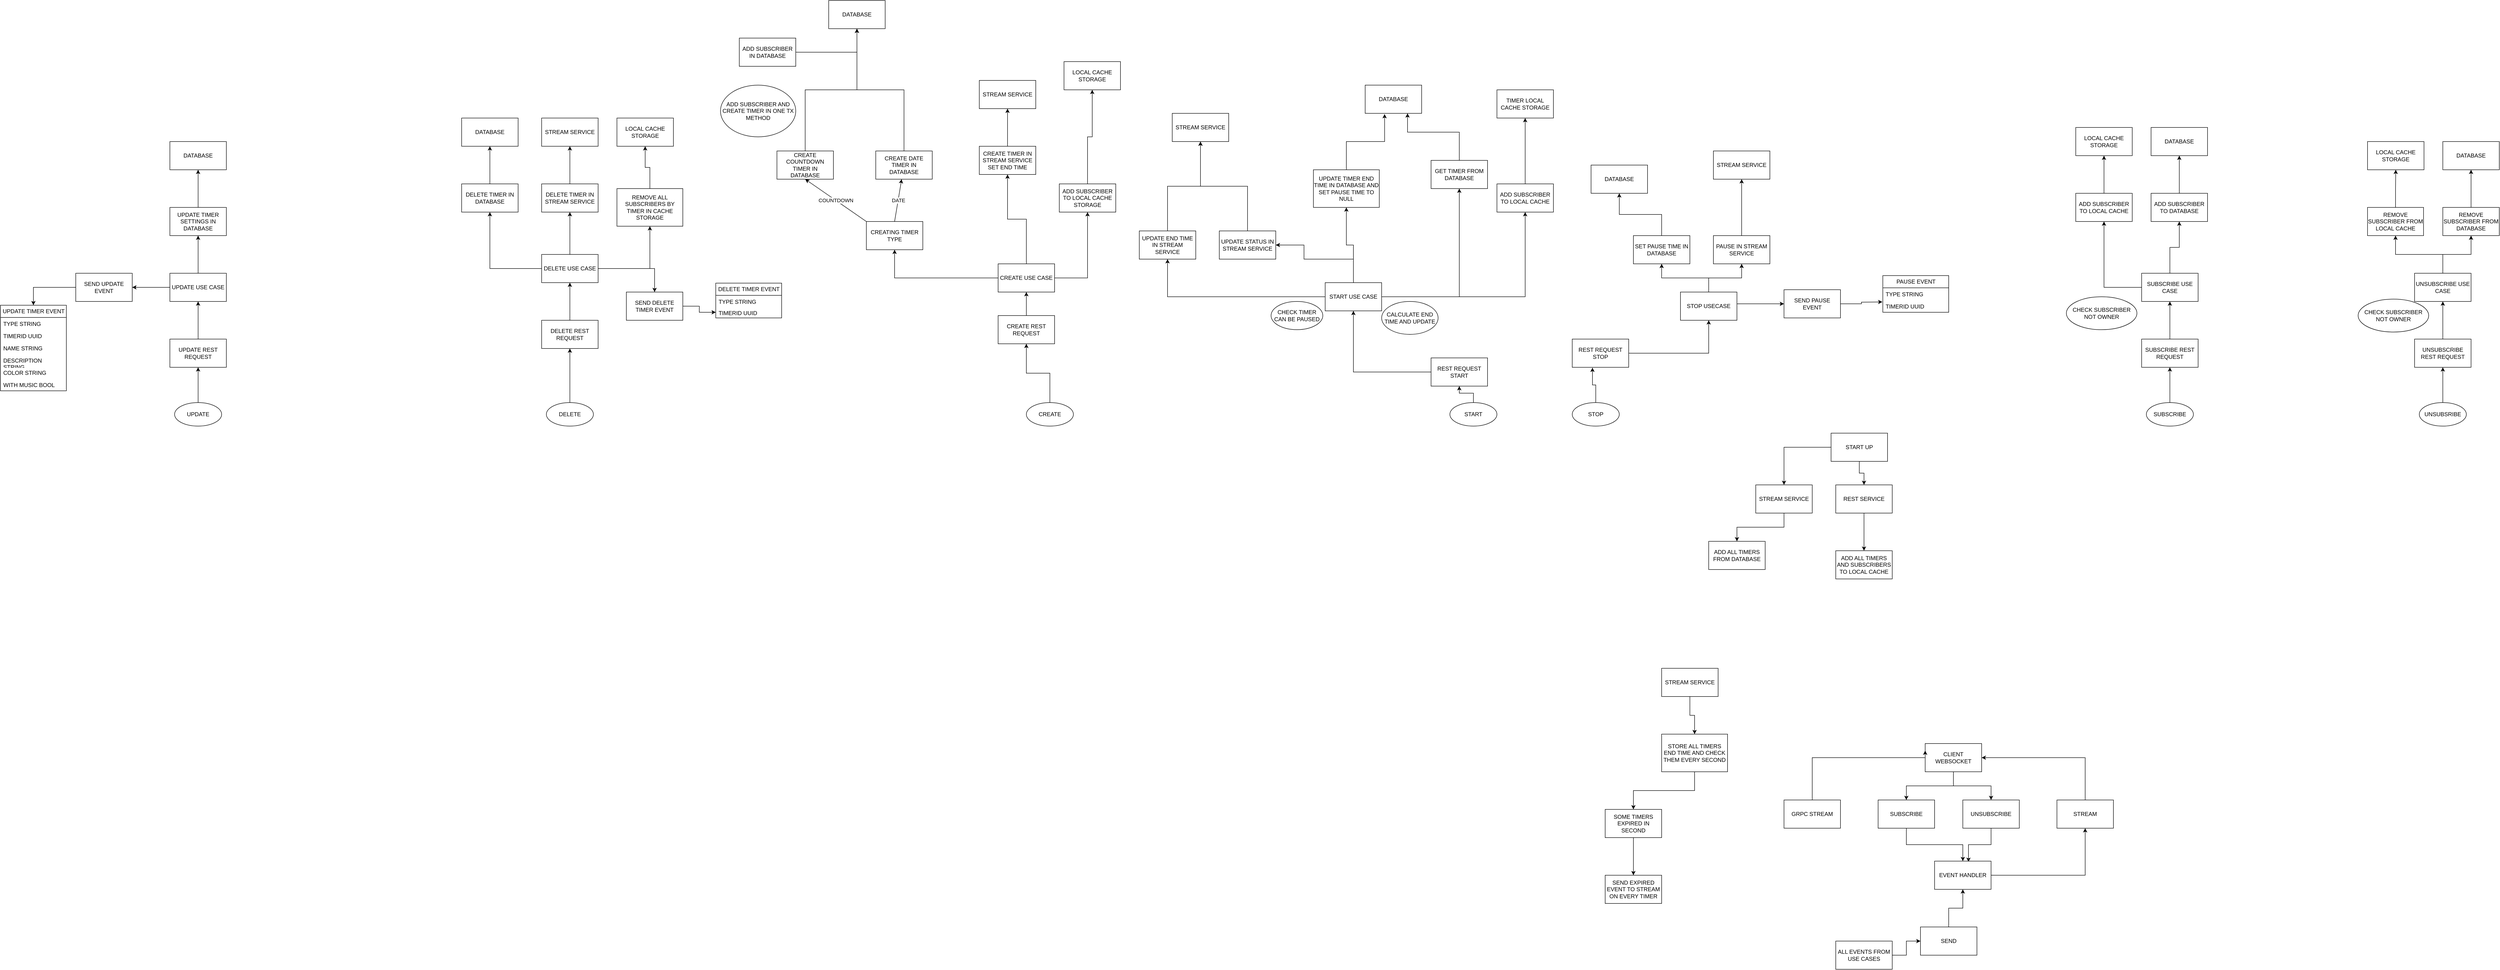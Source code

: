 <mxfile version="20.3.0" type="device"><diagram id="aRFTV20OToox115aay2d" name="Page-1"><mxGraphModel dx="4784" dy="1976" grid="1" gridSize="10" guides="1" tooltips="1" connect="1" arrows="1" fold="1" page="1" pageScale="1" pageWidth="850" pageHeight="1100" math="0" shadow="0"><root><mxCell id="0"/><mxCell id="1" parent="0"/><mxCell id="VEh9pssFHTOoGy8G_VB3-11" style="edgeStyle=orthogonalEdgeStyle;rounded=0;orthogonalLoop=1;jettySize=auto;html=1;entryX=0.358;entryY=1.013;entryDx=0;entryDy=0;entryPerimeter=0;" parent="1" source="VEh9pssFHTOoGy8G_VB3-3" target="VEh9pssFHTOoGy8G_VB3-9" edge="1"><mxGeometry relative="1" as="geometry"/></mxCell><mxCell id="VEh9pssFHTOoGy8G_VB3-3" value="STOP" style="ellipse;whiteSpace=wrap;html=1;" parent="1" vertex="1"><mxGeometry x="40" y="185" width="100" height="50" as="geometry"/></mxCell><mxCell id="VEh9pssFHTOoGy8G_VB3-20" value="" style="edgeStyle=orthogonalEdgeStyle;rounded=0;orthogonalLoop=1;jettySize=auto;html=1;" parent="1" source="VEh9pssFHTOoGy8G_VB3-5" target="VEh9pssFHTOoGy8G_VB3-19" edge="1"><mxGeometry relative="1" as="geometry"/></mxCell><mxCell id="VEh9pssFHTOoGy8G_VB3-5" value="START" style="ellipse;whiteSpace=wrap;html=1;" parent="1" vertex="1"><mxGeometry x="-220" y="185" width="100" height="50" as="geometry"/></mxCell><mxCell id="VEh9pssFHTOoGy8G_VB3-49" value="" style="edgeStyle=orthogonalEdgeStyle;rounded=0;orthogonalLoop=1;jettySize=auto;html=1;" parent="1" source="VEh9pssFHTOoGy8G_VB3-6" target="VEh9pssFHTOoGy8G_VB3-48" edge="1"><mxGeometry relative="1" as="geometry"/></mxCell><mxCell id="VEh9pssFHTOoGy8G_VB3-6" value="CREATE" style="ellipse;whiteSpace=wrap;html=1;" parent="1" vertex="1"><mxGeometry x="-1120" y="185" width="100" height="50" as="geometry"/></mxCell><mxCell id="VEh9pssFHTOoGy8G_VB3-74" value="" style="edgeStyle=orthogonalEdgeStyle;rounded=0;orthogonalLoop=1;jettySize=auto;html=1;" parent="1" source="VEh9pssFHTOoGy8G_VB3-7" target="VEh9pssFHTOoGy8G_VB3-73" edge="1"><mxGeometry relative="1" as="geometry"/></mxCell><mxCell id="VEh9pssFHTOoGy8G_VB3-7" value="DELETE" style="ellipse;whiteSpace=wrap;html=1;" parent="1" vertex="1"><mxGeometry x="-2140" y="185" width="100" height="50" as="geometry"/></mxCell><mxCell id="VEh9pssFHTOoGy8G_VB3-105" value="" style="edgeStyle=orthogonalEdgeStyle;rounded=0;orthogonalLoop=1;jettySize=auto;html=1;" parent="1" source="VEh9pssFHTOoGy8G_VB3-8" target="VEh9pssFHTOoGy8G_VB3-104" edge="1"><mxGeometry relative="1" as="geometry"/></mxCell><mxCell id="VEh9pssFHTOoGy8G_VB3-8" value="UPDATE" style="ellipse;whiteSpace=wrap;html=1;" parent="1" vertex="1"><mxGeometry x="-2930" y="185" width="100" height="50" as="geometry"/></mxCell><mxCell id="VEh9pssFHTOoGy8G_VB3-13" style="edgeStyle=orthogonalEdgeStyle;rounded=0;orthogonalLoop=1;jettySize=auto;html=1;" parent="1" source="VEh9pssFHTOoGy8G_VB3-9" target="VEh9pssFHTOoGy8G_VB3-12" edge="1"><mxGeometry relative="1" as="geometry"/></mxCell><mxCell id="VEh9pssFHTOoGy8G_VB3-9" value="REST REQUEST STOP" style="rounded=0;whiteSpace=wrap;html=1;" parent="1" vertex="1"><mxGeometry x="40" y="50" width="120" height="60" as="geometry"/></mxCell><mxCell id="VEh9pssFHTOoGy8G_VB3-16" value="" style="edgeStyle=orthogonalEdgeStyle;rounded=0;orthogonalLoop=1;jettySize=auto;html=1;" parent="1" source="VEh9pssFHTOoGy8G_VB3-12" target="VEh9pssFHTOoGy8G_VB3-15" edge="1"><mxGeometry relative="1" as="geometry"/></mxCell><mxCell id="VEh9pssFHTOoGy8G_VB3-18" value="" style="edgeStyle=orthogonalEdgeStyle;rounded=0;orthogonalLoop=1;jettySize=auto;html=1;" parent="1" source="VEh9pssFHTOoGy8G_VB3-12" target="VEh9pssFHTOoGy8G_VB3-17" edge="1"><mxGeometry relative="1" as="geometry"/></mxCell><mxCell id="VEh9pssFHTOoGy8G_VB3-125" value="" style="edgeStyle=orthogonalEdgeStyle;rounded=0;orthogonalLoop=1;jettySize=auto;html=1;" parent="1" source="VEh9pssFHTOoGy8G_VB3-12" target="VEh9pssFHTOoGy8G_VB3-96" edge="1"><mxGeometry relative="1" as="geometry"><Array as="points"><mxPoint x="460" y="-25"/><mxPoint x="460" y="-25"/></Array></mxGeometry></mxCell><mxCell id="VEh9pssFHTOoGy8G_VB3-12" value="STOP USECASE" style="rounded=0;whiteSpace=wrap;html=1;" parent="1" vertex="1"><mxGeometry x="270" y="-50" width="120" height="60" as="geometry"/></mxCell><mxCell id="VEh9pssFHTOoGy8G_VB3-45" style="edgeStyle=orthogonalEdgeStyle;rounded=0;orthogonalLoop=1;jettySize=auto;html=1;entryX=0.5;entryY=1;entryDx=0;entryDy=0;" parent="1" source="VEh9pssFHTOoGy8G_VB3-15" target="VEh9pssFHTOoGy8G_VB3-44" edge="1"><mxGeometry relative="1" as="geometry"/></mxCell><mxCell id="VEh9pssFHTOoGy8G_VB3-15" value="SET PAUSE TIME IN DATABASE" style="whiteSpace=wrap;html=1;rounded=0;" parent="1" vertex="1"><mxGeometry x="170" y="-170" width="120" height="60" as="geometry"/></mxCell><mxCell id="VEh9pssFHTOoGy8G_VB3-47" style="edgeStyle=orthogonalEdgeStyle;rounded=0;orthogonalLoop=1;jettySize=auto;html=1;entryX=0.5;entryY=1;entryDx=0;entryDy=0;" parent="1" source="VEh9pssFHTOoGy8G_VB3-17" target="VEh9pssFHTOoGy8G_VB3-46" edge="1"><mxGeometry relative="1" as="geometry"/></mxCell><mxCell id="VEh9pssFHTOoGy8G_VB3-17" value="PAUSE IN STREAM SERVICE" style="whiteSpace=wrap;html=1;rounded=0;" parent="1" vertex="1"><mxGeometry x="340" y="-170" width="120" height="60" as="geometry"/></mxCell><mxCell id="VEh9pssFHTOoGy8G_VB3-24" value="" style="edgeStyle=orthogonalEdgeStyle;rounded=0;orthogonalLoop=1;jettySize=auto;html=1;" parent="1" source="VEh9pssFHTOoGy8G_VB3-19" target="VEh9pssFHTOoGy8G_VB3-23" edge="1"><mxGeometry relative="1" as="geometry"/></mxCell><mxCell id="VEh9pssFHTOoGy8G_VB3-19" value="REST REQUEST START" style="whiteSpace=wrap;html=1;" parent="1" vertex="1"><mxGeometry x="-260" y="90" width="120" height="60" as="geometry"/></mxCell><mxCell id="VEh9pssFHTOoGy8G_VB3-31" value="" style="edgeStyle=orthogonalEdgeStyle;rounded=0;orthogonalLoop=1;jettySize=auto;html=1;" parent="1" source="VEh9pssFHTOoGy8G_VB3-23" target="VEh9pssFHTOoGy8G_VB3-30" edge="1"><mxGeometry relative="1" as="geometry"/></mxCell><mxCell id="VEh9pssFHTOoGy8G_VB3-33" value="" style="edgeStyle=orthogonalEdgeStyle;rounded=0;orthogonalLoop=1;jettySize=auto;html=1;" parent="1" source="VEh9pssFHTOoGy8G_VB3-23" target="VEh9pssFHTOoGy8G_VB3-32" edge="1"><mxGeometry relative="1" as="geometry"/></mxCell><mxCell id="VEh9pssFHTOoGy8G_VB3-35" value="" style="edgeStyle=orthogonalEdgeStyle;rounded=0;orthogonalLoop=1;jettySize=auto;html=1;" parent="1" source="VEh9pssFHTOoGy8G_VB3-23" target="VEh9pssFHTOoGy8G_VB3-34" edge="1"><mxGeometry relative="1" as="geometry"/></mxCell><mxCell id="VEh9pssFHTOoGy8G_VB3-37" value="" style="edgeStyle=orthogonalEdgeStyle;rounded=0;orthogonalLoop=1;jettySize=auto;html=1;" parent="1" source="VEh9pssFHTOoGy8G_VB3-23" target="VEh9pssFHTOoGy8G_VB3-36" edge="1"><mxGeometry relative="1" as="geometry"><Array as="points"><mxPoint x="-425" y="-120"/><mxPoint x="-530" y="-120"/></Array></mxGeometry></mxCell><mxCell id="VEh9pssFHTOoGy8G_VB3-144" style="edgeStyle=orthogonalEdgeStyle;rounded=0;orthogonalLoop=1;jettySize=auto;html=1;" parent="1" source="VEh9pssFHTOoGy8G_VB3-23" target="VEh9pssFHTOoGy8G_VB3-142" edge="1"><mxGeometry relative="1" as="geometry"/></mxCell><mxCell id="VEh9pssFHTOoGy8G_VB3-23" value="START USE CASE" style="whiteSpace=wrap;html=1;" parent="1" vertex="1"><mxGeometry x="-485" y="-70" width="120" height="60" as="geometry"/></mxCell><mxCell id="VEh9pssFHTOoGy8G_VB3-25" value="CHECK TIMER CAN BE PAUSED" style="ellipse;whiteSpace=wrap;html=1;" parent="1" vertex="1"><mxGeometry x="-600" y="-30" width="110" height="60" as="geometry"/></mxCell><mxCell id="VEh9pssFHTOoGy8G_VB3-29" value="CALCULATE END TIME AND UPDATE" style="ellipse;whiteSpace=wrap;html=1;" parent="1" vertex="1"><mxGeometry x="-365" y="-30" width="120" height="70" as="geometry"/></mxCell><mxCell id="VEh9pssFHTOoGy8G_VB3-43" style="edgeStyle=orthogonalEdgeStyle;rounded=0;orthogonalLoop=1;jettySize=auto;html=1;entryX=0.75;entryY=1;entryDx=0;entryDy=0;" parent="1" source="VEh9pssFHTOoGy8G_VB3-30" target="VEh9pssFHTOoGy8G_VB3-41" edge="1"><mxGeometry relative="1" as="geometry"><Array as="points"><mxPoint x="-200" y="-390"/><mxPoint x="-310" y="-390"/></Array></mxGeometry></mxCell><mxCell id="VEh9pssFHTOoGy8G_VB3-30" value="GET TIMER FROM DATABASE" style="whiteSpace=wrap;html=1;" parent="1" vertex="1"><mxGeometry x="-260" y="-330" width="120" height="60" as="geometry"/></mxCell><mxCell id="VEh9pssFHTOoGy8G_VB3-153" style="edgeStyle=orthogonalEdgeStyle;rounded=0;orthogonalLoop=1;jettySize=auto;html=1;entryX=0.344;entryY=1.026;entryDx=0;entryDy=0;entryPerimeter=0;" parent="1" source="VEh9pssFHTOoGy8G_VB3-32" target="VEh9pssFHTOoGy8G_VB3-41" edge="1"><mxGeometry relative="1" as="geometry"/></mxCell><mxCell id="VEh9pssFHTOoGy8G_VB3-32" value="UPDATE TIMER END TIME IN DATABASE AND SET PAUSE TIME TO NULL" style="whiteSpace=wrap;html=1;" parent="1" vertex="1"><mxGeometry x="-510" y="-310" width="140" height="80" as="geometry"/></mxCell><mxCell id="VEh9pssFHTOoGy8G_VB3-39" style="edgeStyle=orthogonalEdgeStyle;rounded=0;orthogonalLoop=1;jettySize=auto;html=1;entryX=0.5;entryY=1;entryDx=0;entryDy=0;" parent="1" source="VEh9pssFHTOoGy8G_VB3-34" target="VEh9pssFHTOoGy8G_VB3-38" edge="1"><mxGeometry relative="1" as="geometry"/></mxCell><mxCell id="VEh9pssFHTOoGy8G_VB3-34" value="UPDATE END TIME IN STREAM SERVICE" style="whiteSpace=wrap;html=1;" parent="1" vertex="1"><mxGeometry x="-880" y="-180" width="120" height="60" as="geometry"/></mxCell><mxCell id="VEh9pssFHTOoGy8G_VB3-40" style="edgeStyle=orthogonalEdgeStyle;rounded=0;orthogonalLoop=1;jettySize=auto;html=1;entryX=0.5;entryY=1;entryDx=0;entryDy=0;" parent="1" source="VEh9pssFHTOoGy8G_VB3-36" target="VEh9pssFHTOoGy8G_VB3-38" edge="1"><mxGeometry relative="1" as="geometry"/></mxCell><mxCell id="VEh9pssFHTOoGy8G_VB3-36" value="UPDATE STATUS IN STREAM SERVICE" style="whiteSpace=wrap;html=1;" parent="1" vertex="1"><mxGeometry x="-710" y="-180" width="120" height="60" as="geometry"/></mxCell><mxCell id="VEh9pssFHTOoGy8G_VB3-38" value="STREAM SERVICE" style="rounded=0;whiteSpace=wrap;html=1;" parent="1" vertex="1"><mxGeometry x="-810" y="-430" width="120" height="60" as="geometry"/></mxCell><mxCell id="VEh9pssFHTOoGy8G_VB3-41" value="DATABASE" style="rounded=0;whiteSpace=wrap;html=1;" parent="1" vertex="1"><mxGeometry x="-400" y="-490" width="120" height="60" as="geometry"/></mxCell><mxCell id="VEh9pssFHTOoGy8G_VB3-44" value="DATABASE" style="rounded=0;whiteSpace=wrap;html=1;" parent="1" vertex="1"><mxGeometry x="80" y="-320" width="120" height="60" as="geometry"/></mxCell><mxCell id="VEh9pssFHTOoGy8G_VB3-46" value="STREAM SERVICE" style="rounded=0;whiteSpace=wrap;html=1;" parent="1" vertex="1"><mxGeometry x="340" y="-350" width="120" height="60" as="geometry"/></mxCell><mxCell id="VEh9pssFHTOoGy8G_VB3-54" value="" style="edgeStyle=orthogonalEdgeStyle;rounded=0;orthogonalLoop=1;jettySize=auto;html=1;" parent="1" source="VEh9pssFHTOoGy8G_VB3-48" target="VEh9pssFHTOoGy8G_VB3-53" edge="1"><mxGeometry relative="1" as="geometry"/></mxCell><mxCell id="VEh9pssFHTOoGy8G_VB3-48" value="CREATE REST REQUEST" style="whiteSpace=wrap;html=1;" parent="1" vertex="1"><mxGeometry x="-1180" width="120" height="60" as="geometry"/></mxCell><mxCell id="VEh9pssFHTOoGy8G_VB3-58" value="" style="edgeStyle=orthogonalEdgeStyle;rounded=0;orthogonalLoop=1;jettySize=auto;html=1;" parent="1" source="VEh9pssFHTOoGy8G_VB3-53" target="VEh9pssFHTOoGy8G_VB3-57" edge="1"><mxGeometry relative="1" as="geometry"/></mxCell><mxCell id="VEh9pssFHTOoGy8G_VB3-72" value="" style="edgeStyle=orthogonalEdgeStyle;rounded=0;orthogonalLoop=1;jettySize=auto;html=1;" parent="1" source="VEh9pssFHTOoGy8G_VB3-53" target="VEh9pssFHTOoGy8G_VB3-71" edge="1"><mxGeometry relative="1" as="geometry"/></mxCell><mxCell id="VEh9pssFHTOoGy8G_VB3-163" value="" style="edgeStyle=orthogonalEdgeStyle;rounded=0;orthogonalLoop=1;jettySize=auto;html=1;" parent="1" source="VEh9pssFHTOoGy8G_VB3-53" target="VEh9pssFHTOoGy8G_VB3-162" edge="1"><mxGeometry relative="1" as="geometry"/></mxCell><mxCell id="VEh9pssFHTOoGy8G_VB3-53" value="CREATE USE CASE" style="whiteSpace=wrap;html=1;" parent="1" vertex="1"><mxGeometry x="-1180" y="-110" width="120" height="60" as="geometry"/></mxCell><mxCell id="VEh9pssFHTOoGy8G_VB3-57" value="CREATING TIMER TYPE" style="whiteSpace=wrap;html=1;" parent="1" vertex="1"><mxGeometry x="-1460" y="-200" width="120" height="60" as="geometry"/></mxCell><mxCell id="VEh9pssFHTOoGy8G_VB3-62" value="" style="endArrow=classic;html=1;rounded=0;exitX=0;exitY=0;exitDx=0;exitDy=0;entryX=0.5;entryY=1;entryDx=0;entryDy=0;" parent="1" source="VEh9pssFHTOoGy8G_VB3-57" target="VEh9pssFHTOoGy8G_VB3-64" edge="1"><mxGeometry relative="1" as="geometry"><mxPoint x="-1350" y="-210" as="sourcePoint"/><mxPoint x="-1250" y="-210" as="targetPoint"/></mxGeometry></mxCell><mxCell id="VEh9pssFHTOoGy8G_VB3-63" value="&lt;div&gt;COUNTDOWN&lt;/div&gt;" style="edgeLabel;resizable=0;html=1;align=center;verticalAlign=middle;" parent="VEh9pssFHTOoGy8G_VB3-62" connectable="0" vertex="1"><mxGeometry relative="1" as="geometry"/></mxCell><mxCell id="VEh9pssFHTOoGy8G_VB3-156" style="edgeStyle=orthogonalEdgeStyle;rounded=0;orthogonalLoop=1;jettySize=auto;html=1;" parent="1" source="VEh9pssFHTOoGy8G_VB3-64" target="VEh9pssFHTOoGy8G_VB3-68" edge="1"><mxGeometry relative="1" as="geometry"/></mxCell><mxCell id="VEh9pssFHTOoGy8G_VB3-64" value="CREATE COUNTDOWN TIMER IN DATABASE" style="rounded=0;whiteSpace=wrap;html=1;" parent="1" vertex="1"><mxGeometry x="-1650" y="-350" width="120" height="60" as="geometry"/></mxCell><mxCell id="VEh9pssFHTOoGy8G_VB3-157" style="edgeStyle=orthogonalEdgeStyle;rounded=0;orthogonalLoop=1;jettySize=auto;html=1;entryX=0.5;entryY=1;entryDx=0;entryDy=0;" parent="1" source="VEh9pssFHTOoGy8G_VB3-65" target="VEh9pssFHTOoGy8G_VB3-68" edge="1"><mxGeometry relative="1" as="geometry"/></mxCell><mxCell id="VEh9pssFHTOoGy8G_VB3-65" value="CREATE DATE TIMER IN DATABASE" style="rounded=0;whiteSpace=wrap;html=1;" parent="1" vertex="1"><mxGeometry x="-1440" y="-350" width="120" height="60" as="geometry"/></mxCell><mxCell id="VEh9pssFHTOoGy8G_VB3-66" value="" style="endArrow=classic;html=1;rounded=0;exitX=0.5;exitY=0;exitDx=0;exitDy=0;" parent="1" source="VEh9pssFHTOoGy8G_VB3-57" target="VEh9pssFHTOoGy8G_VB3-65" edge="1"><mxGeometry relative="1" as="geometry"><mxPoint x="-1470" y="-240" as="sourcePoint"/><mxPoint x="-1370" y="-240" as="targetPoint"/></mxGeometry></mxCell><mxCell id="VEh9pssFHTOoGy8G_VB3-67" value="DATE" style="edgeLabel;resizable=0;html=1;align=center;verticalAlign=middle;" parent="VEh9pssFHTOoGy8G_VB3-66" connectable="0" vertex="1"><mxGeometry relative="1" as="geometry"/></mxCell><mxCell id="VEh9pssFHTOoGy8G_VB3-68" value="DATABASE" style="rounded=0;whiteSpace=wrap;html=1;" parent="1" vertex="1"><mxGeometry x="-1540" y="-670" width="120" height="60" as="geometry"/></mxCell><mxCell id="VEh9pssFHTOoGy8G_VB3-167" value="" style="edgeStyle=orthogonalEdgeStyle;rounded=0;orthogonalLoop=1;jettySize=auto;html=1;" parent="1" source="VEh9pssFHTOoGy8G_VB3-71" target="VEh9pssFHTOoGy8G_VB3-166" edge="1"><mxGeometry relative="1" as="geometry"/></mxCell><mxCell id="VEh9pssFHTOoGy8G_VB3-71" value="CREATE TIMER IN STREAM SERVICE SET END TIME" style="whiteSpace=wrap;html=1;" parent="1" vertex="1"><mxGeometry x="-1220" y="-360" width="120" height="60" as="geometry"/></mxCell><mxCell id="VEh9pssFHTOoGy8G_VB3-76" value="" style="edgeStyle=orthogonalEdgeStyle;rounded=0;orthogonalLoop=1;jettySize=auto;html=1;" parent="1" source="VEh9pssFHTOoGy8G_VB3-73" target="VEh9pssFHTOoGy8G_VB3-75" edge="1"><mxGeometry relative="1" as="geometry"/></mxCell><mxCell id="VEh9pssFHTOoGy8G_VB3-73" value="DELETE REST REQUEST" style="whiteSpace=wrap;html=1;" parent="1" vertex="1"><mxGeometry x="-2150" y="10" width="120" height="60" as="geometry"/></mxCell><mxCell id="VEh9pssFHTOoGy8G_VB3-78" value="" style="edgeStyle=orthogonalEdgeStyle;rounded=0;orthogonalLoop=1;jettySize=auto;html=1;" parent="1" source="VEh9pssFHTOoGy8G_VB3-75" target="VEh9pssFHTOoGy8G_VB3-77" edge="1"><mxGeometry relative="1" as="geometry"/></mxCell><mxCell id="VEh9pssFHTOoGy8G_VB3-80" value="" style="edgeStyle=orthogonalEdgeStyle;rounded=0;orthogonalLoop=1;jettySize=auto;html=1;" parent="1" source="VEh9pssFHTOoGy8G_VB3-75" target="VEh9pssFHTOoGy8G_VB3-79" edge="1"><mxGeometry relative="1" as="geometry"/></mxCell><mxCell id="VEh9pssFHTOoGy8G_VB3-127" value="" style="edgeStyle=orthogonalEdgeStyle;rounded=0;orthogonalLoop=1;jettySize=auto;html=1;" parent="1" source="VEh9pssFHTOoGy8G_VB3-75" target="VEh9pssFHTOoGy8G_VB3-86" edge="1"><mxGeometry relative="1" as="geometry"/></mxCell><mxCell id="VEh9pssFHTOoGy8G_VB3-169" value="" style="edgeStyle=orthogonalEdgeStyle;rounded=0;orthogonalLoop=1;jettySize=auto;html=1;" parent="1" source="VEh9pssFHTOoGy8G_VB3-75" target="VEh9pssFHTOoGy8G_VB3-168" edge="1"><mxGeometry relative="1" as="geometry"/></mxCell><mxCell id="VEh9pssFHTOoGy8G_VB3-75" value="DELETE USE CASE" style="whiteSpace=wrap;html=1;" parent="1" vertex="1"><mxGeometry x="-2150" y="-130" width="120" height="60" as="geometry"/></mxCell><mxCell id="VEh9pssFHTOoGy8G_VB3-85" value="" style="edgeStyle=orthogonalEdgeStyle;rounded=0;orthogonalLoop=1;jettySize=auto;html=1;" parent="1" source="VEh9pssFHTOoGy8G_VB3-77" target="VEh9pssFHTOoGy8G_VB3-84" edge="1"><mxGeometry relative="1" as="geometry"/></mxCell><mxCell id="VEh9pssFHTOoGy8G_VB3-77" value="DELETE TIMER IN DATABASE" style="whiteSpace=wrap;html=1;" parent="1" vertex="1"><mxGeometry x="-2320" y="-280" width="120" height="60" as="geometry"/></mxCell><mxCell id="VEh9pssFHTOoGy8G_VB3-82" value="" style="edgeStyle=orthogonalEdgeStyle;rounded=0;orthogonalLoop=1;jettySize=auto;html=1;" parent="1" source="VEh9pssFHTOoGy8G_VB3-79" target="VEh9pssFHTOoGy8G_VB3-81" edge="1"><mxGeometry relative="1" as="geometry"/></mxCell><mxCell id="VEh9pssFHTOoGy8G_VB3-79" value="DELETE TIMER IN STREAM SERVICE" style="whiteSpace=wrap;html=1;" parent="1" vertex="1"><mxGeometry x="-2150" y="-280" width="120" height="60" as="geometry"/></mxCell><mxCell id="VEh9pssFHTOoGy8G_VB3-81" value="STREAM SERVICE" style="whiteSpace=wrap;html=1;" parent="1" vertex="1"><mxGeometry x="-2150" y="-420" width="120" height="60" as="geometry"/></mxCell><mxCell id="VEh9pssFHTOoGy8G_VB3-84" value="DATABASE" style="whiteSpace=wrap;html=1;" parent="1" vertex="1"><mxGeometry x="-2320" y="-420" width="120" height="60" as="geometry"/></mxCell><mxCell id="VEh9pssFHTOoGy8G_VB3-170" value="" style="edgeStyle=orthogonalEdgeStyle;rounded=0;orthogonalLoop=1;jettySize=auto;html=1;" parent="1" source="VEh9pssFHTOoGy8G_VB3-86" target="VEh9pssFHTOoGy8G_VB3-95" edge="1"><mxGeometry relative="1" as="geometry"/></mxCell><mxCell id="VEh9pssFHTOoGy8G_VB3-86" value="SEND DELETE TIMER EVENT" style="whiteSpace=wrap;html=1;" parent="1" vertex="1"><mxGeometry x="-1970" y="-50" width="120" height="60" as="geometry"/></mxCell><mxCell id="VEh9pssFHTOoGy8G_VB3-90" value="DELETE TIMER EVENT" style="swimlane;fontStyle=0;childLayout=stackLayout;horizontal=1;startSize=26;fillColor=none;horizontalStack=0;resizeParent=1;resizeParentMax=0;resizeLast=0;collapsible=1;marginBottom=0;html=1;" parent="1" vertex="1"><mxGeometry x="-1780" y="-69" width="140" height="74" as="geometry"><mxRectangle x="-1950" y="-570" width="170" height="30" as="alternateBounds"/></mxGeometry></mxCell><mxCell id="VEh9pssFHTOoGy8G_VB3-91" value="TYPE STRING" style="text;strokeColor=none;fillColor=none;align=left;verticalAlign=top;spacingLeft=4;spacingRight=4;overflow=hidden;rotatable=0;points=[[0,0.5],[1,0.5]];portConstraint=eastwest;whiteSpace=wrap;html=1;" parent="VEh9pssFHTOoGy8G_VB3-90" vertex="1"><mxGeometry y="26" width="140" height="24" as="geometry"/></mxCell><mxCell id="VEh9pssFHTOoGy8G_VB3-95" value="TIMERID UUID" style="text;strokeColor=none;fillColor=none;align=left;verticalAlign=top;spacingLeft=4;spacingRight=4;overflow=hidden;rotatable=0;points=[[0,0.5],[1,0.5]];portConstraint=eastwest;whiteSpace=wrap;html=1;" parent="VEh9pssFHTOoGy8G_VB3-90" vertex="1"><mxGeometry y="50" width="140" height="24" as="geometry"/></mxCell><mxCell id="VEh9pssFHTOoGy8G_VB3-102" style="edgeStyle=orthogonalEdgeStyle;rounded=0;orthogonalLoop=1;jettySize=auto;html=1;entryX=-0.007;entryY=0.154;entryDx=0;entryDy=0;entryPerimeter=0;" parent="1" source="VEh9pssFHTOoGy8G_VB3-96" edge="1"><mxGeometry relative="1" as="geometry"><mxPoint x="699.02" y="-28.996" as="targetPoint"/></mxGeometry></mxCell><mxCell id="VEh9pssFHTOoGy8G_VB3-96" value="SEND PAUSE EVENT" style="whiteSpace=wrap;html=1;rounded=0;" parent="1" vertex="1"><mxGeometry x="490" y="-55" width="120" height="60" as="geometry"/></mxCell><mxCell id="VEh9pssFHTOoGy8G_VB3-107" value="" style="edgeStyle=orthogonalEdgeStyle;rounded=0;orthogonalLoop=1;jettySize=auto;html=1;" parent="1" source="VEh9pssFHTOoGy8G_VB3-104" target="VEh9pssFHTOoGy8G_VB3-106" edge="1"><mxGeometry relative="1" as="geometry"/></mxCell><mxCell id="VEh9pssFHTOoGy8G_VB3-104" value="UPDATE REST REQUEST" style="whiteSpace=wrap;html=1;" parent="1" vertex="1"><mxGeometry x="-2940" y="50" width="120" height="60" as="geometry"/></mxCell><mxCell id="VEh9pssFHTOoGy8G_VB3-109" value="" style="edgeStyle=orthogonalEdgeStyle;rounded=0;orthogonalLoop=1;jettySize=auto;html=1;" parent="1" source="VEh9pssFHTOoGy8G_VB3-106" target="VEh9pssFHTOoGy8G_VB3-108" edge="1"><mxGeometry relative="1" as="geometry"/></mxCell><mxCell id="VEh9pssFHTOoGy8G_VB3-113" value="" style="edgeStyle=orthogonalEdgeStyle;rounded=0;orthogonalLoop=1;jettySize=auto;html=1;" parent="1" source="VEh9pssFHTOoGy8G_VB3-106" target="VEh9pssFHTOoGy8G_VB3-112" edge="1"><mxGeometry relative="1" as="geometry"/></mxCell><mxCell id="VEh9pssFHTOoGy8G_VB3-106" value="UPDATE USE CASE" style="whiteSpace=wrap;html=1;" parent="1" vertex="1"><mxGeometry x="-2940" y="-90" width="120" height="60" as="geometry"/></mxCell><mxCell id="VEh9pssFHTOoGy8G_VB3-111" value="" style="edgeStyle=orthogonalEdgeStyle;rounded=0;orthogonalLoop=1;jettySize=auto;html=1;" parent="1" source="VEh9pssFHTOoGy8G_VB3-108" target="VEh9pssFHTOoGy8G_VB3-110" edge="1"><mxGeometry relative="1" as="geometry"/></mxCell><mxCell id="VEh9pssFHTOoGy8G_VB3-108" value="UPDATE TIMER SETTINGS IN DATABASE" style="whiteSpace=wrap;html=1;" parent="1" vertex="1"><mxGeometry x="-2940" y="-230" width="120" height="60" as="geometry"/></mxCell><mxCell id="VEh9pssFHTOoGy8G_VB3-110" value="DATABASE" style="whiteSpace=wrap;html=1;" parent="1" vertex="1"><mxGeometry x="-2940" y="-370" width="120" height="60" as="geometry"/></mxCell><mxCell id="VEh9pssFHTOoGy8G_VB3-121" style="edgeStyle=orthogonalEdgeStyle;rounded=0;orthogonalLoop=1;jettySize=auto;html=1;entryX=0.5;entryY=0;entryDx=0;entryDy=0;" parent="1" source="VEh9pssFHTOoGy8G_VB3-112" target="VEh9pssFHTOoGy8G_VB3-114" edge="1"><mxGeometry relative="1" as="geometry"/></mxCell><mxCell id="VEh9pssFHTOoGy8G_VB3-112" value="SEND UPDATE EVENT" style="whiteSpace=wrap;html=1;" parent="1" vertex="1"><mxGeometry x="-3140" y="-90" width="120" height="60" as="geometry"/></mxCell><mxCell id="VEh9pssFHTOoGy8G_VB3-114" value="UPDATE TIMER EVENT" style="swimlane;fontStyle=0;childLayout=stackLayout;horizontal=1;startSize=26;fillColor=none;horizontalStack=0;resizeParent=1;resizeParentMax=0;resizeLast=0;collapsible=1;marginBottom=0;html=1;" parent="1" vertex="1"><mxGeometry x="-3300" y="-22" width="140" height="182" as="geometry"/></mxCell><mxCell id="VEh9pssFHTOoGy8G_VB3-115" value="TYPE STRING" style="text;strokeColor=none;fillColor=none;align=left;verticalAlign=top;spacingLeft=4;spacingRight=4;overflow=hidden;rotatable=0;points=[[0,0.5],[1,0.5]];portConstraint=eastwest;whiteSpace=wrap;html=1;" parent="VEh9pssFHTOoGy8G_VB3-114" vertex="1"><mxGeometry y="26" width="140" height="26" as="geometry"/></mxCell><mxCell id="VEh9pssFHTOoGy8G_VB3-116" value="TIMERID UUID" style="text;strokeColor=none;fillColor=none;align=left;verticalAlign=top;spacingLeft=4;spacingRight=4;overflow=hidden;rotatable=0;points=[[0,0.5],[1,0.5]];portConstraint=eastwest;whiteSpace=wrap;html=1;" parent="VEh9pssFHTOoGy8G_VB3-114" vertex="1"><mxGeometry y="52" width="140" height="26" as="geometry"/></mxCell><mxCell id="VEh9pssFHTOoGy8G_VB3-117" value="NAME STRING" style="text;strokeColor=none;fillColor=none;align=left;verticalAlign=top;spacingLeft=4;spacingRight=4;overflow=hidden;rotatable=0;points=[[0,0.5],[1,0.5]];portConstraint=eastwest;whiteSpace=wrap;html=1;" parent="VEh9pssFHTOoGy8G_VB3-114" vertex="1"><mxGeometry y="78" width="140" height="26" as="geometry"/></mxCell><mxCell id="VEh9pssFHTOoGy8G_VB3-119" value="DESCRIPTION STRING" style="text;strokeColor=none;fillColor=none;align=left;verticalAlign=top;spacingLeft=4;spacingRight=4;overflow=hidden;rotatable=0;points=[[0,0.5],[1,0.5]];portConstraint=eastwest;whiteSpace=wrap;html=1;" parent="VEh9pssFHTOoGy8G_VB3-114" vertex="1"><mxGeometry y="104" width="140" height="26" as="geometry"/></mxCell><mxCell id="VEh9pssFHTOoGy8G_VB3-118" value="COLOR STRING" style="text;strokeColor=none;fillColor=none;align=left;verticalAlign=top;spacingLeft=4;spacingRight=4;overflow=hidden;rotatable=0;points=[[0,0.5],[1,0.5]];portConstraint=eastwest;whiteSpace=wrap;html=1;" parent="VEh9pssFHTOoGy8G_VB3-114" vertex="1"><mxGeometry y="130" width="140" height="26" as="geometry"/></mxCell><mxCell id="VEh9pssFHTOoGy8G_VB3-120" value="WITH MUSIC BOOL" style="text;strokeColor=none;fillColor=none;align=left;verticalAlign=top;spacingLeft=4;spacingRight=4;overflow=hidden;rotatable=0;points=[[0,0.5],[1,0.5]];portConstraint=eastwest;whiteSpace=wrap;html=1;" parent="VEh9pssFHTOoGy8G_VB3-114" vertex="1"><mxGeometry y="156" width="140" height="26" as="geometry"/></mxCell><mxCell id="VEh9pssFHTOoGy8G_VB3-122" value="PAUSE EVENT" style="swimlane;fontStyle=0;childLayout=stackLayout;horizontal=1;startSize=26;fillColor=none;horizontalStack=0;resizeParent=1;resizeParentMax=0;resizeLast=0;collapsible=1;marginBottom=0;html=1;" parent="1" vertex="1"><mxGeometry x="700" y="-85" width="140" height="78" as="geometry"/></mxCell><mxCell id="VEh9pssFHTOoGy8G_VB3-123" value="TYPE STRING" style="text;strokeColor=none;fillColor=none;align=left;verticalAlign=top;spacingLeft=4;spacingRight=4;overflow=hidden;rotatable=0;points=[[0,0.5],[1,0.5]];portConstraint=eastwest;whiteSpace=wrap;html=1;" parent="VEh9pssFHTOoGy8G_VB3-122" vertex="1"><mxGeometry y="26" width="140" height="26" as="geometry"/></mxCell><mxCell id="VEh9pssFHTOoGy8G_VB3-124" value="TIMERID UUID" style="text;strokeColor=none;fillColor=none;align=left;verticalAlign=top;spacingLeft=4;spacingRight=4;overflow=hidden;rotatable=0;points=[[0,0.5],[1,0.5]];portConstraint=eastwest;whiteSpace=wrap;html=1;" parent="VEh9pssFHTOoGy8G_VB3-122" vertex="1"><mxGeometry y="52" width="140" height="26" as="geometry"/></mxCell><mxCell id="VEh9pssFHTOoGy8G_VB3-133" value="" style="edgeStyle=orthogonalEdgeStyle;rounded=0;orthogonalLoop=1;jettySize=auto;html=1;" parent="1" source="VEh9pssFHTOoGy8G_VB3-130" target="VEh9pssFHTOoGy8G_VB3-132" edge="1"><mxGeometry relative="1" as="geometry"/></mxCell><mxCell id="VEh9pssFHTOoGy8G_VB3-130" value="&lt;div&gt;SUBSCRIBE&lt;/div&gt;" style="ellipse;whiteSpace=wrap;html=1;" parent="1" vertex="1"><mxGeometry x="1260" y="185" width="100" height="50" as="geometry"/></mxCell><mxCell id="VEh9pssFHTOoGy8G_VB3-178" value="" style="edgeStyle=orthogonalEdgeStyle;rounded=0;orthogonalLoop=1;jettySize=auto;html=1;" parent="1" source="VEh9pssFHTOoGy8G_VB3-131" target="VEh9pssFHTOoGy8G_VB3-177" edge="1"><mxGeometry relative="1" as="geometry"/></mxCell><mxCell id="VEh9pssFHTOoGy8G_VB3-131" value="UNSUBSRIBE" style="ellipse;whiteSpace=wrap;html=1;" parent="1" vertex="1"><mxGeometry x="1840" y="185" width="100" height="50" as="geometry"/></mxCell><mxCell id="VEh9pssFHTOoGy8G_VB3-135" value="" style="edgeStyle=orthogonalEdgeStyle;rounded=0;orthogonalLoop=1;jettySize=auto;html=1;" parent="1" source="VEh9pssFHTOoGy8G_VB3-132" target="VEh9pssFHTOoGy8G_VB3-134" edge="1"><mxGeometry relative="1" as="geometry"/></mxCell><mxCell id="VEh9pssFHTOoGy8G_VB3-132" value="&lt;div&gt;SUBSCRIBE REST REQUEST&lt;/div&gt;" style="whiteSpace=wrap;html=1;" parent="1" vertex="1"><mxGeometry x="1250" y="50" width="120" height="60" as="geometry"/></mxCell><mxCell id="VEh9pssFHTOoGy8G_VB3-137" value="" style="edgeStyle=orthogonalEdgeStyle;rounded=0;orthogonalLoop=1;jettySize=auto;html=1;" parent="1" source="VEh9pssFHTOoGy8G_VB3-134" target="VEh9pssFHTOoGy8G_VB3-136" edge="1"><mxGeometry relative="1" as="geometry"/></mxCell><mxCell id="VEh9pssFHTOoGy8G_VB3-174" value="" style="edgeStyle=orthogonalEdgeStyle;rounded=0;orthogonalLoop=1;jettySize=auto;html=1;" parent="1" source="VEh9pssFHTOoGy8G_VB3-134" target="VEh9pssFHTOoGy8G_VB3-173" edge="1"><mxGeometry relative="1" as="geometry"/></mxCell><mxCell id="VEh9pssFHTOoGy8G_VB3-134" value="SUBSCRIBE USE CASE" style="whiteSpace=wrap;html=1;" parent="1" vertex="1"><mxGeometry x="1250" y="-90" width="120" height="60" as="geometry"/></mxCell><mxCell id="VEh9pssFHTOoGy8G_VB3-139" value="" style="edgeStyle=orthogonalEdgeStyle;rounded=0;orthogonalLoop=1;jettySize=auto;html=1;" parent="1" source="VEh9pssFHTOoGy8G_VB3-136" target="VEh9pssFHTOoGy8G_VB3-138" edge="1"><mxGeometry relative="1" as="geometry"/></mxCell><mxCell id="VEh9pssFHTOoGy8G_VB3-136" value="ADD SUBSCRIBER TO LOCAL CACHE" style="whiteSpace=wrap;html=1;" parent="1" vertex="1"><mxGeometry x="1110" y="-260" width="120" height="60" as="geometry"/></mxCell><mxCell id="VEh9pssFHTOoGy8G_VB3-138" value="LOCAL CACHE STORAGE" style="whiteSpace=wrap;html=1;" parent="1" vertex="1"><mxGeometry x="1110" y="-400" width="120" height="60" as="geometry"/></mxCell><mxCell id="VEh9pssFHTOoGy8G_VB3-140" value="CHECK SUBSCRIBER NOT OWNER" style="ellipse;whiteSpace=wrap;html=1;" parent="1" vertex="1"><mxGeometry x="1090" y="-40" width="150" height="70" as="geometry"/></mxCell><mxCell id="VEh9pssFHTOoGy8G_VB3-141" value="" style="edgeStyle=orthogonalEdgeStyle;rounded=0;orthogonalLoop=1;jettySize=auto;html=1;" parent="1" source="VEh9pssFHTOoGy8G_VB3-142" target="VEh9pssFHTOoGy8G_VB3-143" edge="1"><mxGeometry relative="1" as="geometry"/></mxCell><mxCell id="VEh9pssFHTOoGy8G_VB3-142" value="ADD SUBSCRIBER TO LOCAL CACHE" style="whiteSpace=wrap;html=1;" parent="1" vertex="1"><mxGeometry x="-120" y="-280" width="120" height="60" as="geometry"/></mxCell><mxCell id="VEh9pssFHTOoGy8G_VB3-143" value="TIMER LOCAL CACHE STORAGE" style="whiteSpace=wrap;html=1;" parent="1" vertex="1"><mxGeometry x="-120" y="-480" width="120" height="60" as="geometry"/></mxCell><mxCell id="VEh9pssFHTOoGy8G_VB3-158" style="edgeStyle=orthogonalEdgeStyle;rounded=0;orthogonalLoop=1;jettySize=auto;html=1;" parent="1" source="VEh9pssFHTOoGy8G_VB3-154" target="VEh9pssFHTOoGy8G_VB3-68" edge="1"><mxGeometry relative="1" as="geometry"/></mxCell><mxCell id="VEh9pssFHTOoGy8G_VB3-154" value="ADD SUBSCRIBER IN DATABASE " style="rounded=0;whiteSpace=wrap;html=1;" parent="1" vertex="1"><mxGeometry x="-1730" y="-590" width="120" height="60" as="geometry"/></mxCell><mxCell id="VEh9pssFHTOoGy8G_VB3-161" value="ADD SUBSCRIBER AND CREATE TIMER IN ONE TX METHOD" style="ellipse;whiteSpace=wrap;html=1;" parent="1" vertex="1"><mxGeometry x="-1770" y="-490" width="160" height="110" as="geometry"/></mxCell><mxCell id="VEh9pssFHTOoGy8G_VB3-165" value="" style="edgeStyle=orthogonalEdgeStyle;rounded=0;orthogonalLoop=1;jettySize=auto;html=1;" parent="1" source="VEh9pssFHTOoGy8G_VB3-162" target="VEh9pssFHTOoGy8G_VB3-164" edge="1"><mxGeometry relative="1" as="geometry"/></mxCell><mxCell id="VEh9pssFHTOoGy8G_VB3-162" value="ADD SUBSCRIBER TO LOCAL CACHE STORAGE" style="whiteSpace=wrap;html=1;" parent="1" vertex="1"><mxGeometry x="-1050" y="-280" width="120" height="60" as="geometry"/></mxCell><mxCell id="VEh9pssFHTOoGy8G_VB3-164" value="LOCAL CACHE STORAGE" style="whiteSpace=wrap;html=1;" parent="1" vertex="1"><mxGeometry x="-1040" y="-540" width="120" height="60" as="geometry"/></mxCell><mxCell id="VEh9pssFHTOoGy8G_VB3-166" value="STREAM SERVICE" style="whiteSpace=wrap;html=1;" parent="1" vertex="1"><mxGeometry x="-1220" y="-500" width="120" height="60" as="geometry"/></mxCell><mxCell id="VEh9pssFHTOoGy8G_VB3-172" value="" style="edgeStyle=orthogonalEdgeStyle;rounded=0;orthogonalLoop=1;jettySize=auto;html=1;" parent="1" source="VEh9pssFHTOoGy8G_VB3-168" target="VEh9pssFHTOoGy8G_VB3-171" edge="1"><mxGeometry relative="1" as="geometry"/></mxCell><mxCell id="VEh9pssFHTOoGy8G_VB3-168" value="REMOVE ALL SUBSCRIBERS BY TIMER IN CACHE STORAGE" style="whiteSpace=wrap;html=1;" parent="1" vertex="1"><mxGeometry x="-1990" y="-270" width="140" height="80" as="geometry"/></mxCell><mxCell id="VEh9pssFHTOoGy8G_VB3-171" value="LOCAL CACHE STORAGE" style="whiteSpace=wrap;html=1;" parent="1" vertex="1"><mxGeometry x="-1990" y="-420" width="120" height="60" as="geometry"/></mxCell><mxCell id="VEh9pssFHTOoGy8G_VB3-176" value="" style="edgeStyle=orthogonalEdgeStyle;rounded=0;orthogonalLoop=1;jettySize=auto;html=1;" parent="1" source="VEh9pssFHTOoGy8G_VB3-173" target="VEh9pssFHTOoGy8G_VB3-175" edge="1"><mxGeometry relative="1" as="geometry"/></mxCell><mxCell id="VEh9pssFHTOoGy8G_VB3-173" value="ADD SUBSCRIBER TO DATABASE" style="whiteSpace=wrap;html=1;" parent="1" vertex="1"><mxGeometry x="1270" y="-260" width="120" height="60" as="geometry"/></mxCell><mxCell id="VEh9pssFHTOoGy8G_VB3-175" value="DATABASE" style="whiteSpace=wrap;html=1;" parent="1" vertex="1"><mxGeometry x="1270" y="-400" width="120" height="60" as="geometry"/></mxCell><mxCell id="VEh9pssFHTOoGy8G_VB3-180" value="" style="edgeStyle=orthogonalEdgeStyle;rounded=0;orthogonalLoop=1;jettySize=auto;html=1;" parent="1" source="VEh9pssFHTOoGy8G_VB3-177" target="VEh9pssFHTOoGy8G_VB3-179" edge="1"><mxGeometry relative="1" as="geometry"/></mxCell><mxCell id="VEh9pssFHTOoGy8G_VB3-177" value="UNSUBSCRIBE REST REQUEST" style="whiteSpace=wrap;html=1;" parent="1" vertex="1"><mxGeometry x="1830" y="50" width="120" height="60" as="geometry"/></mxCell><mxCell id="VEh9pssFHTOoGy8G_VB3-188" style="edgeStyle=orthogonalEdgeStyle;rounded=0;orthogonalLoop=1;jettySize=auto;html=1;entryX=0.5;entryY=1;entryDx=0;entryDy=0;" parent="1" source="VEh9pssFHTOoGy8G_VB3-179" target="VEh9pssFHTOoGy8G_VB3-183" edge="1"><mxGeometry relative="1" as="geometry"/></mxCell><mxCell id="VEh9pssFHTOoGy8G_VB3-189" style="edgeStyle=orthogonalEdgeStyle;rounded=0;orthogonalLoop=1;jettySize=auto;html=1;" parent="1" source="VEh9pssFHTOoGy8G_VB3-179" target="VEh9pssFHTOoGy8G_VB3-186" edge="1"><mxGeometry relative="1" as="geometry"/></mxCell><mxCell id="VEh9pssFHTOoGy8G_VB3-179" value="UNSUBSCRIBE USE CASE" style="whiteSpace=wrap;html=1;" parent="1" vertex="1"><mxGeometry x="1830" y="-90" width="120" height="60" as="geometry"/></mxCell><mxCell id="VEh9pssFHTOoGy8G_VB3-181" value="CHECK SUBSCRIBER NOT OWNER" style="ellipse;whiteSpace=wrap;html=1;" parent="1" vertex="1"><mxGeometry x="1710" y="-35" width="150" height="70" as="geometry"/></mxCell><mxCell id="VEh9pssFHTOoGy8G_VB3-182" value="" style="edgeStyle=orthogonalEdgeStyle;rounded=0;orthogonalLoop=1;jettySize=auto;html=1;" parent="1" source="VEh9pssFHTOoGy8G_VB3-183" target="VEh9pssFHTOoGy8G_VB3-184" edge="1"><mxGeometry relative="1" as="geometry"/></mxCell><mxCell id="VEh9pssFHTOoGy8G_VB3-183" value="REMOVE SUBSCRIBER FROM LOCAL CACHE" style="whiteSpace=wrap;html=1;" parent="1" vertex="1"><mxGeometry x="1730" y="-230" width="119" height="60" as="geometry"/></mxCell><mxCell id="VEh9pssFHTOoGy8G_VB3-184" value="LOCAL CACHE STORAGE" style="whiteSpace=wrap;html=1;" parent="1" vertex="1"><mxGeometry x="1730" y="-370" width="120" height="60" as="geometry"/></mxCell><mxCell id="VEh9pssFHTOoGy8G_VB3-185" value="" style="edgeStyle=orthogonalEdgeStyle;rounded=0;orthogonalLoop=1;jettySize=auto;html=1;" parent="1" source="VEh9pssFHTOoGy8G_VB3-186" target="VEh9pssFHTOoGy8G_VB3-187" edge="1"><mxGeometry relative="1" as="geometry"/></mxCell><mxCell id="VEh9pssFHTOoGy8G_VB3-186" value="REMOVE SUBSCRIBER FROM DATABASE" style="whiteSpace=wrap;html=1;" parent="1" vertex="1"><mxGeometry x="1890" y="-230" width="120" height="60" as="geometry"/></mxCell><mxCell id="VEh9pssFHTOoGy8G_VB3-187" value="DATABASE" style="whiteSpace=wrap;html=1;" parent="1" vertex="1"><mxGeometry x="1890" y="-370" width="120" height="60" as="geometry"/></mxCell><mxCell id="VEh9pssFHTOoGy8G_VB3-192" value="" style="edgeStyle=orthogonalEdgeStyle;rounded=0;orthogonalLoop=1;jettySize=auto;html=1;" parent="1" source="VEh9pssFHTOoGy8G_VB3-190" target="VEh9pssFHTOoGy8G_VB3-191" edge="1"><mxGeometry relative="1" as="geometry"/></mxCell><mxCell id="VEh9pssFHTOoGy8G_VB3-194" value="" style="edgeStyle=orthogonalEdgeStyle;rounded=0;orthogonalLoop=1;jettySize=auto;html=1;" parent="1" source="VEh9pssFHTOoGy8G_VB3-190" target="VEh9pssFHTOoGy8G_VB3-193" edge="1"><mxGeometry relative="1" as="geometry"/></mxCell><mxCell id="VEh9pssFHTOoGy8G_VB3-190" value="START UP" style="rounded=0;whiteSpace=wrap;html=1;" parent="1" vertex="1"><mxGeometry x="590" y="250" width="120" height="60" as="geometry"/></mxCell><mxCell id="VEh9pssFHTOoGy8G_VB3-196" value="" style="edgeStyle=orthogonalEdgeStyle;rounded=0;orthogonalLoop=1;jettySize=auto;html=1;" parent="1" source="VEh9pssFHTOoGy8G_VB3-191" target="VEh9pssFHTOoGy8G_VB3-195" edge="1"><mxGeometry relative="1" as="geometry"/></mxCell><mxCell id="VEh9pssFHTOoGy8G_VB3-191" value="STREAM SERVICE" style="whiteSpace=wrap;html=1;rounded=0;" parent="1" vertex="1"><mxGeometry x="430" y="360" width="120" height="60" as="geometry"/></mxCell><mxCell id="VEh9pssFHTOoGy8G_VB3-200" value="" style="edgeStyle=orthogonalEdgeStyle;rounded=0;orthogonalLoop=1;jettySize=auto;html=1;" parent="1" source="VEh9pssFHTOoGy8G_VB3-193" target="VEh9pssFHTOoGy8G_VB3-199" edge="1"><mxGeometry relative="1" as="geometry"/></mxCell><mxCell id="VEh9pssFHTOoGy8G_VB3-193" value="REST SERVICE" style="whiteSpace=wrap;html=1;rounded=0;" parent="1" vertex="1"><mxGeometry x="600" y="360" width="120" height="60" as="geometry"/></mxCell><mxCell id="VEh9pssFHTOoGy8G_VB3-195" value="ADD ALL TIMERS FROM DATABASE" style="whiteSpace=wrap;html=1;rounded=0;" parent="1" vertex="1"><mxGeometry x="330" y="480" width="120" height="60" as="geometry"/></mxCell><mxCell id="VEh9pssFHTOoGy8G_VB3-199" value="ADD ALL TIMERS AND SUBSCRIBERS TO LOCAL CACHE" style="whiteSpace=wrap;html=1;rounded=0;" parent="1" vertex="1"><mxGeometry x="600" y="500" width="120" height="60" as="geometry"/></mxCell><mxCell id="VEh9pssFHTOoGy8G_VB3-203" value="" style="edgeStyle=orthogonalEdgeStyle;rounded=0;orthogonalLoop=1;jettySize=auto;html=1;" parent="1" source="VEh9pssFHTOoGy8G_VB3-201" target="VEh9pssFHTOoGy8G_VB3-202" edge="1"><mxGeometry relative="1" as="geometry"/></mxCell><mxCell id="VEh9pssFHTOoGy8G_VB3-201" value="STREAM SERVICE" style="rounded=0;whiteSpace=wrap;html=1;" parent="1" vertex="1"><mxGeometry x="230" y="750" width="120" height="60" as="geometry"/></mxCell><mxCell id="VEh9pssFHTOoGy8G_VB3-205" value="" style="edgeStyle=orthogonalEdgeStyle;rounded=0;orthogonalLoop=1;jettySize=auto;html=1;" parent="1" source="VEh9pssFHTOoGy8G_VB3-202" target="VEh9pssFHTOoGy8G_VB3-204" edge="1"><mxGeometry relative="1" as="geometry"/></mxCell><mxCell id="VEh9pssFHTOoGy8G_VB3-202" value="STORE ALL TIMERS END TIME AND CHECK THEM EVERY SECOND" style="whiteSpace=wrap;html=1;rounded=0;" parent="1" vertex="1"><mxGeometry x="230" y="890" width="140" height="80" as="geometry"/></mxCell><mxCell id="VEh9pssFHTOoGy8G_VB3-207" value="" style="edgeStyle=orthogonalEdgeStyle;rounded=0;orthogonalLoop=1;jettySize=auto;html=1;" parent="1" source="VEh9pssFHTOoGy8G_VB3-204" target="VEh9pssFHTOoGy8G_VB3-206" edge="1"><mxGeometry relative="1" as="geometry"/></mxCell><mxCell id="VEh9pssFHTOoGy8G_VB3-204" value="SOME TIMERS EXPIRED IN SECOND" style="whiteSpace=wrap;html=1;rounded=0;" parent="1" vertex="1"><mxGeometry x="110" y="1050" width="120" height="60" as="geometry"/></mxCell><mxCell id="VEh9pssFHTOoGy8G_VB3-206" value="SEND EXPIRED EVENT TO STREAM ON EVERY TIMER" style="whiteSpace=wrap;html=1;rounded=0;" parent="1" vertex="1"><mxGeometry x="110" y="1190" width="120" height="60" as="geometry"/></mxCell><mxCell id="hlocOcBBl-ntq6LrQvYT-3" value="" style="edgeStyle=orthogonalEdgeStyle;rounded=0;orthogonalLoop=1;jettySize=auto;html=1;" parent="1" source="hlocOcBBl-ntq6LrQvYT-1" target="hlocOcBBl-ntq6LrQvYT-2" edge="1"><mxGeometry relative="1" as="geometry"/></mxCell><mxCell id="hlocOcBBl-ntq6LrQvYT-5" value="" style="edgeStyle=orthogonalEdgeStyle;rounded=0;orthogonalLoop=1;jettySize=auto;html=1;" parent="1" source="hlocOcBBl-ntq6LrQvYT-1" target="hlocOcBBl-ntq6LrQvYT-4" edge="1"><mxGeometry relative="1" as="geometry"/></mxCell><mxCell id="hlocOcBBl-ntq6LrQvYT-1" value="CLIENT WEBSOCKET" style="rounded=0;whiteSpace=wrap;html=1;" parent="1" vertex="1"><mxGeometry x="790" y="910" width="120" height="60" as="geometry"/></mxCell><mxCell id="3deZJdu1NnA3Ke98Tasr-2" style="edgeStyle=orthogonalEdgeStyle;rounded=0;orthogonalLoop=1;jettySize=auto;html=1;entryX=0.5;entryY=0;entryDx=0;entryDy=0;" parent="1" source="hlocOcBBl-ntq6LrQvYT-2" target="3deZJdu1NnA3Ke98Tasr-1" edge="1"><mxGeometry relative="1" as="geometry"/></mxCell><mxCell id="hlocOcBBl-ntq6LrQvYT-2" value="SUBSCRIBE" style="whiteSpace=wrap;html=1;rounded=0;" parent="1" vertex="1"><mxGeometry x="690" y="1030" width="120" height="60" as="geometry"/></mxCell><mxCell id="3deZJdu1NnA3Ke98Tasr-3" style="edgeStyle=orthogonalEdgeStyle;rounded=0;orthogonalLoop=1;jettySize=auto;html=1;entryX=0.6;entryY=0.026;entryDx=0;entryDy=0;entryPerimeter=0;" parent="1" source="hlocOcBBl-ntq6LrQvYT-4" target="3deZJdu1NnA3Ke98Tasr-1" edge="1"><mxGeometry relative="1" as="geometry"/></mxCell><mxCell id="hlocOcBBl-ntq6LrQvYT-4" value="UNSUBSCRIBE" style="whiteSpace=wrap;html=1;rounded=0;" parent="1" vertex="1"><mxGeometry x="870" y="1030" width="120" height="60" as="geometry"/></mxCell><mxCell id="3deZJdu1NnA3Ke98Tasr-10" value="" style="edgeStyle=orthogonalEdgeStyle;rounded=0;orthogonalLoop=1;jettySize=auto;html=1;" parent="1" source="3deZJdu1NnA3Ke98Tasr-1" target="3deZJdu1NnA3Ke98Tasr-9" edge="1"><mxGeometry relative="1" as="geometry"/></mxCell><mxCell id="3deZJdu1NnA3Ke98Tasr-1" value="EVENT HANDLER" style="rounded=0;whiteSpace=wrap;html=1;" parent="1" vertex="1"><mxGeometry x="810" y="1160" width="120" height="60" as="geometry"/></mxCell><mxCell id="3deZJdu1NnA3Ke98Tasr-6" value="" style="edgeStyle=orthogonalEdgeStyle;rounded=0;orthogonalLoop=1;jettySize=auto;html=1;" parent="1" source="3deZJdu1NnA3Ke98Tasr-4" target="3deZJdu1NnA3Ke98Tasr-5" edge="1"><mxGeometry relative="1" as="geometry"/></mxCell><mxCell id="3deZJdu1NnA3Ke98Tasr-4" value="ALL EVENTS FROM USE CASES" style="rounded=0;whiteSpace=wrap;html=1;" parent="1" vertex="1"><mxGeometry x="600" y="1330" width="120" height="60" as="geometry"/></mxCell><mxCell id="3deZJdu1NnA3Ke98Tasr-8" style="edgeStyle=orthogonalEdgeStyle;rounded=0;orthogonalLoop=1;jettySize=auto;html=1;" parent="1" source="3deZJdu1NnA3Ke98Tasr-5" target="3deZJdu1NnA3Ke98Tasr-1" edge="1"><mxGeometry relative="1" as="geometry"/></mxCell><mxCell id="3deZJdu1NnA3Ke98Tasr-5" value="SEND" style="whiteSpace=wrap;html=1;rounded=0;" parent="1" vertex="1"><mxGeometry x="780" y="1300" width="120" height="60" as="geometry"/></mxCell><mxCell id="3deZJdu1NnA3Ke98Tasr-11" style="edgeStyle=orthogonalEdgeStyle;rounded=0;orthogonalLoop=1;jettySize=auto;html=1;entryX=1;entryY=0.5;entryDx=0;entryDy=0;" parent="1" source="3deZJdu1NnA3Ke98Tasr-9" target="hlocOcBBl-ntq6LrQvYT-1" edge="1"><mxGeometry relative="1" as="geometry"><Array as="points"><mxPoint x="1130" y="940"/></Array></mxGeometry></mxCell><mxCell id="3deZJdu1NnA3Ke98Tasr-9" value="STREAM" style="whiteSpace=wrap;html=1;rounded=0;" parent="1" vertex="1"><mxGeometry x="1070" y="1030" width="120" height="60" as="geometry"/></mxCell><mxCell id="3deZJdu1NnA3Ke98Tasr-13" style="edgeStyle=orthogonalEdgeStyle;rounded=0;orthogonalLoop=1;jettySize=auto;html=1;entryX=0;entryY=0.25;entryDx=0;entryDy=0;" parent="1" source="3deZJdu1NnA3Ke98Tasr-12" target="hlocOcBBl-ntq6LrQvYT-1" edge="1"><mxGeometry relative="1" as="geometry"><Array as="points"><mxPoint x="550" y="940"/><mxPoint x="790" y="940"/></Array></mxGeometry></mxCell><mxCell id="3deZJdu1NnA3Ke98Tasr-12" value="GRPC STREAM" style="rounded=0;whiteSpace=wrap;html=1;" parent="1" vertex="1"><mxGeometry x="490" y="1030" width="120" height="60" as="geometry"/></mxCell></root></mxGraphModel></diagram></mxfile>